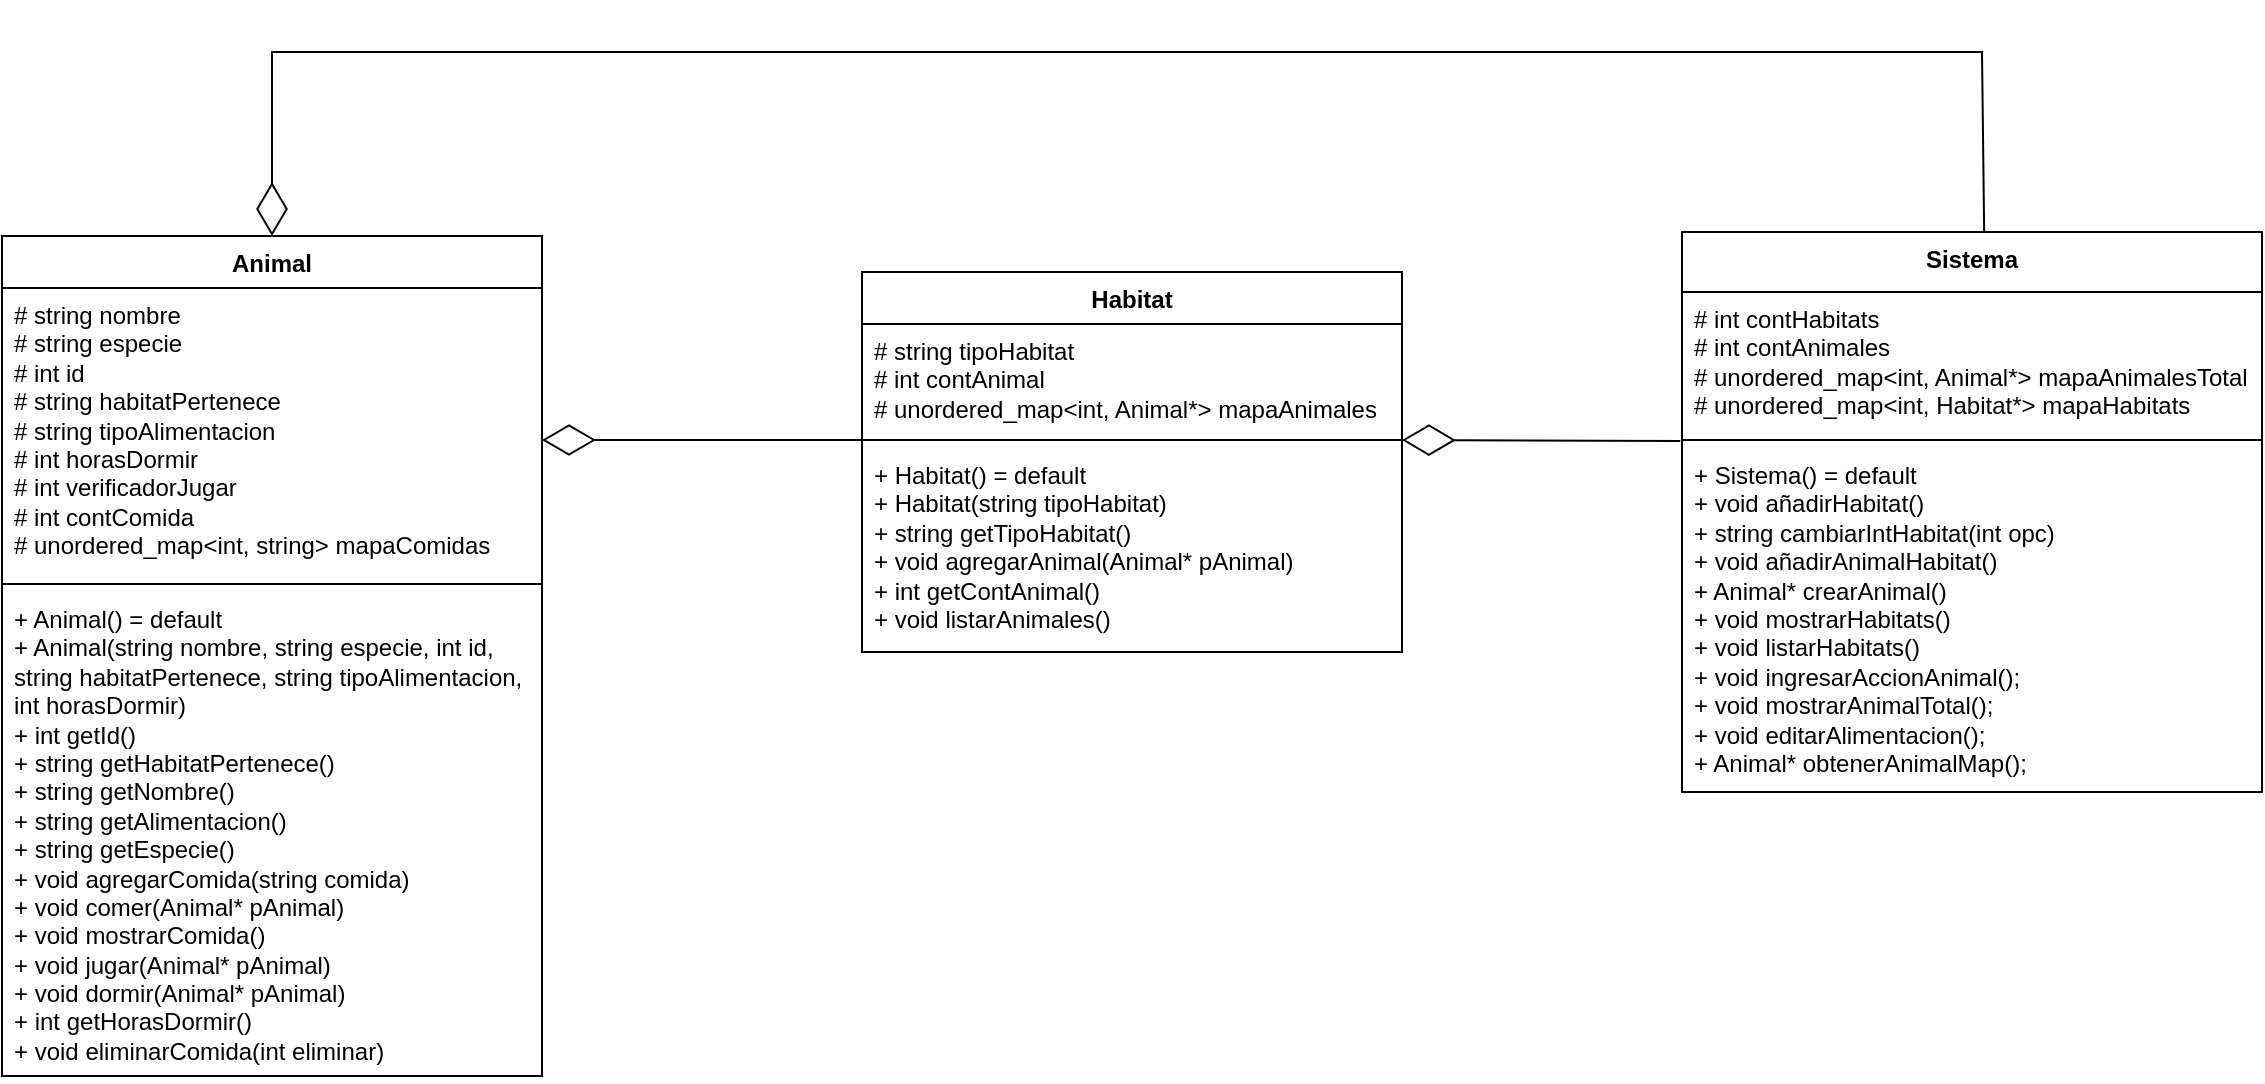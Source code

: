 <mxfile version="21.1.5" type="github">
  <diagram name="Página-1" id="vaoggJhOMlqYbz01GgTP">
    <mxGraphModel dx="1009" dy="581" grid="1" gridSize="10" guides="1" tooltips="1" connect="1" arrows="1" fold="1" page="1" pageScale="1" pageWidth="827" pageHeight="1169" math="0" shadow="0">
      <root>
        <mxCell id="0" />
        <mxCell id="1" parent="0" />
        <mxCell id="QBEMu_gbD7yfZX7ofsmX-1" value="Animal" style="swimlane;fontStyle=1;align=center;verticalAlign=top;childLayout=stackLayout;horizontal=1;startSize=26;horizontalStack=0;resizeParent=1;resizeParentMax=0;resizeLast=0;collapsible=1;marginBottom=0;whiteSpace=wrap;html=1;" parent="1" vertex="1">
          <mxGeometry x="20" y="222" width="270" height="420" as="geometry">
            <mxRectangle y="280" width="100" height="30" as="alternateBounds" />
          </mxGeometry>
        </mxCell>
        <mxCell id="QBEMu_gbD7yfZX7ofsmX-2" value="# string nombre&lt;br style=&quot;border-color: var(--border-color);&quot;&gt;# string especie&lt;br style=&quot;border-color: var(--border-color);&quot;&gt;# int id&lt;br style=&quot;border-color: var(--border-color);&quot;&gt;# string habitatPertenece&lt;br style=&quot;border-color: var(--border-color);&quot;&gt;# string tipoAlimentacion&lt;br style=&quot;border-color: var(--border-color);&quot;&gt;# int horasDormir&lt;br style=&quot;border-color: var(--border-color);&quot;&gt;# int verificadorJugar&lt;br style=&quot;border-color: var(--border-color);&quot;&gt;# int contComida&lt;br style=&quot;border-color: var(--border-color);&quot;&gt;# unordered_map&amp;lt;int, string&amp;gt; mapaComidas" style="text;strokeColor=none;fillColor=none;align=left;verticalAlign=top;spacingLeft=4;spacingRight=4;overflow=hidden;rotatable=0;points=[[0,0.5],[1,0.5]];portConstraint=eastwest;whiteSpace=wrap;html=1;" parent="QBEMu_gbD7yfZX7ofsmX-1" vertex="1">
          <mxGeometry y="26" width="270" height="144" as="geometry" />
        </mxCell>
        <mxCell id="QBEMu_gbD7yfZX7ofsmX-3" value="" style="line;strokeWidth=1;fillColor=none;align=left;verticalAlign=middle;spacingTop=-1;spacingLeft=3;spacingRight=3;rotatable=0;labelPosition=right;points=[];portConstraint=eastwest;strokeColor=inherit;" parent="QBEMu_gbD7yfZX7ofsmX-1" vertex="1">
          <mxGeometry y="170" width="270" height="8" as="geometry" />
        </mxCell>
        <mxCell id="QBEMu_gbD7yfZX7ofsmX-4" value="+ Animal() = default&lt;br style=&quot;border-color: var(--border-color);&quot;&gt;+ Animal(string nombre, string especie, int id, string habitatPertenece, string tipoAlimentacion, int horasDormir)&lt;br style=&quot;border-color: var(--border-color);&quot;&gt;+ int getId()&lt;br style=&quot;border-color: var(--border-color);&quot;&gt;+ string getHabitatPertenece()&lt;br style=&quot;border-color: var(--border-color);&quot;&gt;+ string getNombre()&lt;br style=&quot;border-color: var(--border-color);&quot;&gt;+ string getAlimentacion()&lt;br style=&quot;border-color: var(--border-color);&quot;&gt;+ string getEspecie()&lt;br style=&quot;border-color: var(--border-color);&quot;&gt;+ void agregarComida(string comida)&lt;br style=&quot;border-color: var(--border-color);&quot;&gt;+ void comer(Animal* pAnimal)&lt;br style=&quot;border-color: var(--border-color);&quot;&gt;+ void mostrarComida()&lt;br style=&quot;border-color: var(--border-color);&quot;&gt;+ void jugar(Animal* pAnimal)&lt;br style=&quot;border-color: var(--border-color);&quot;&gt;+ void dormir(Animal* pAnimal)&lt;br style=&quot;border-color: var(--border-color);&quot;&gt;+ int getHorasDormir()&lt;br style=&quot;border-color: var(--border-color);&quot;&gt;+ void eliminarComida(int eliminar)" style="text;strokeColor=none;fillColor=none;align=left;verticalAlign=top;spacingLeft=4;spacingRight=4;overflow=hidden;rotatable=0;points=[[0,0.5],[1,0.5]];portConstraint=eastwest;whiteSpace=wrap;html=1;" parent="QBEMu_gbD7yfZX7ofsmX-1" vertex="1">
          <mxGeometry y="178" width="270" height="242" as="geometry" />
        </mxCell>
        <mxCell id="QBEMu_gbD7yfZX7ofsmX-5" value="Sistema" style="swimlane;fontStyle=1;align=center;verticalAlign=top;childLayout=stackLayout;horizontal=1;startSize=30;horizontalStack=0;resizeParent=1;resizeParentMax=0;resizeLast=0;collapsible=1;marginBottom=0;whiteSpace=wrap;html=1;" parent="1" vertex="1">
          <mxGeometry x="860" y="220" width="290" height="280" as="geometry" />
        </mxCell>
        <mxCell id="QBEMu_gbD7yfZX7ofsmX-6" value="# int contHabitats &amp;nbsp;&lt;br style=&quot;border-color: var(--border-color);&quot;&gt;# int contAnimales&lt;br style=&quot;border-color: var(--border-color);&quot;&gt;# unordered_map&amp;lt;int, Animal*&amp;gt; mapaAnimalesTotal&lt;br style=&quot;border-color: var(--border-color);&quot;&gt;# unordered_map&amp;lt;int, Habitat*&amp;gt; mapaHabitats" style="text;strokeColor=none;fillColor=none;align=left;verticalAlign=top;spacingLeft=4;spacingRight=4;overflow=hidden;rotatable=0;points=[[0,0.5],[1,0.5]];portConstraint=eastwest;whiteSpace=wrap;html=1;" parent="QBEMu_gbD7yfZX7ofsmX-5" vertex="1">
          <mxGeometry y="30" width="290" height="70" as="geometry" />
        </mxCell>
        <mxCell id="QBEMu_gbD7yfZX7ofsmX-7" value="" style="line;strokeWidth=1;fillColor=none;align=left;verticalAlign=middle;spacingTop=-1;spacingLeft=3;spacingRight=3;rotatable=0;labelPosition=right;points=[];portConstraint=eastwest;strokeColor=inherit;" parent="QBEMu_gbD7yfZX7ofsmX-5" vertex="1">
          <mxGeometry y="100" width="290" height="8" as="geometry" />
        </mxCell>
        <mxCell id="QBEMu_gbD7yfZX7ofsmX-8" value="+ Sistema() = default&lt;br&gt;+ void añadirHabitat()&lt;br style=&quot;border-color: var(--border-color);&quot;&gt;+ string cambiarIntHabitat(int opc)&lt;br style=&quot;border-color: var(--border-color);&quot;&gt;+ void añadirAnimalHabitat()&lt;br style=&quot;border-color: var(--border-color);&quot;&gt;+ Animal* crearAnimal()&lt;br style=&quot;border-color: var(--border-color);&quot;&gt;+ void mostrarHabitats()&lt;br style=&quot;border-color: var(--border-color);&quot;&gt;+ void listarHabitats()&lt;br style=&quot;border-color: var(--border-color);&quot;&gt;+ void ingresarAccionAnimal();&lt;br style=&quot;border-color: var(--border-color);&quot;&gt;+ void mostrarAnimalTotal();&lt;br style=&quot;border-color: var(--border-color);&quot;&gt;+ void editarAlimentacion();&lt;br style=&quot;border-color: var(--border-color);&quot;&gt;+ Animal* obtenerAnimalMap();" style="text;strokeColor=none;fillColor=none;align=left;verticalAlign=top;spacingLeft=4;spacingRight=4;overflow=hidden;rotatable=0;points=[[0,0.5],[1,0.5]];portConstraint=eastwest;whiteSpace=wrap;html=1;" parent="QBEMu_gbD7yfZX7ofsmX-5" vertex="1">
          <mxGeometry y="108" width="290" height="172" as="geometry" />
        </mxCell>
        <mxCell id="QBEMu_gbD7yfZX7ofsmX-9" value="Habitat" style="swimlane;fontStyle=1;align=center;verticalAlign=top;childLayout=stackLayout;horizontal=1;startSize=26;horizontalStack=0;resizeParent=1;resizeParentMax=0;resizeLast=0;collapsible=1;marginBottom=0;whiteSpace=wrap;html=1;" parent="1" vertex="1">
          <mxGeometry x="450" y="240" width="270" height="190" as="geometry" />
        </mxCell>
        <mxCell id="QBEMu_gbD7yfZX7ofsmX-10" value="# string tipoHabitat&amp;nbsp;&lt;br style=&quot;border-color: var(--border-color);&quot;&gt;# int contAnimal&lt;br style=&quot;border-color: var(--border-color);&quot;&gt;# unordered_map&amp;lt;int, Animal*&amp;gt; mapaAnimales" style="text;strokeColor=none;fillColor=none;align=left;verticalAlign=top;spacingLeft=4;spacingRight=4;overflow=hidden;rotatable=0;points=[[0,0.5],[1,0.5]];portConstraint=eastwest;whiteSpace=wrap;html=1;" parent="QBEMu_gbD7yfZX7ofsmX-9" vertex="1">
          <mxGeometry y="26" width="270" height="54" as="geometry" />
        </mxCell>
        <mxCell id="QBEMu_gbD7yfZX7ofsmX-11" value="" style="line;strokeWidth=1;fillColor=none;align=left;verticalAlign=middle;spacingTop=-1;spacingLeft=3;spacingRight=3;rotatable=0;labelPosition=right;points=[];portConstraint=eastwest;strokeColor=inherit;" parent="QBEMu_gbD7yfZX7ofsmX-9" vertex="1">
          <mxGeometry y="80" width="270" height="8" as="geometry" />
        </mxCell>
        <mxCell id="QBEMu_gbD7yfZX7ofsmX-12" value="+ Habitat() = default&lt;br style=&quot;border-color: var(--border-color);&quot;&gt;+ Habitat(string tipoHabitat)&lt;br style=&quot;border-color: var(--border-color);&quot;&gt;+ string getTipoHabitat()&lt;br style=&quot;border-color: var(--border-color);&quot;&gt;+ void agregarAnimal(Animal* pAnimal)&lt;br style=&quot;border-color: var(--border-color);&quot;&gt;+ int getContAnimal()&lt;br style=&quot;border-color: var(--border-color);&quot;&gt;+ void listarAnimales()" style="text;strokeColor=none;fillColor=none;align=left;verticalAlign=top;spacingLeft=4;spacingRight=4;overflow=hidden;rotatable=0;points=[[0,0.5],[1,0.5]];portConstraint=eastwest;whiteSpace=wrap;html=1;" parent="QBEMu_gbD7yfZX7ofsmX-9" vertex="1">
          <mxGeometry y="88" width="270" height="102" as="geometry" />
        </mxCell>
        <mxCell id="QBEMu_gbD7yfZX7ofsmX-13" value="" style="endArrow=diamondThin;endFill=0;endSize=24;html=1;rounded=0;" parent="1" edge="1">
          <mxGeometry width="160" relative="1" as="geometry">
            <mxPoint x="450" y="324" as="sourcePoint" />
            <mxPoint x="290" y="324" as="targetPoint" />
          </mxGeometry>
        </mxCell>
        <mxCell id="QBEMu_gbD7yfZX7ofsmX-14" value="" style="endArrow=diamondThin;endFill=0;endSize=24;html=1;rounded=0;exitX=-0.003;exitY=1.064;exitDx=0;exitDy=0;exitPerimeter=0;" parent="1" source="QBEMu_gbD7yfZX7ofsmX-6" edge="1">
          <mxGeometry width="160" relative="1" as="geometry">
            <mxPoint x="770" y="380" as="sourcePoint" />
            <mxPoint x="720" y="324" as="targetPoint" />
          </mxGeometry>
        </mxCell>
        <mxCell id="QBEMu_gbD7yfZX7ofsmX-15" value="" style="endArrow=diamondThin;endFill=0;endSize=24;html=1;rounded=0;exitX=0.521;exitY=0.001;exitDx=0;exitDy=0;exitPerimeter=0;entryX=0.5;entryY=0;entryDx=0;entryDy=0;" parent="1" source="QBEMu_gbD7yfZX7ofsmX-5" target="QBEMu_gbD7yfZX7ofsmX-1" edge="1">
          <mxGeometry width="160" relative="1" as="geometry">
            <mxPoint x="690" y="220" as="sourcePoint" />
            <mxPoint x="420" y="150" as="targetPoint" />
            <Array as="points">
              <mxPoint x="1010" y="130" />
              <mxPoint x="155" y="130" />
            </Array>
          </mxGeometry>
        </mxCell>
      </root>
    </mxGraphModel>
  </diagram>
</mxfile>
